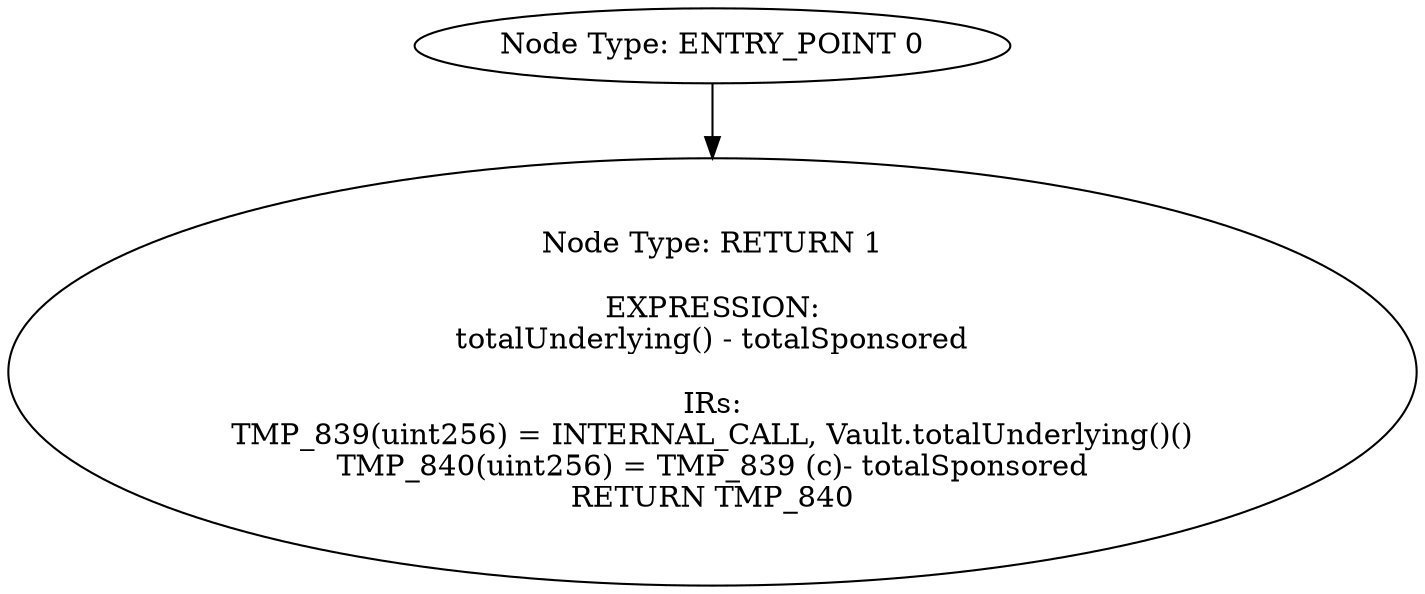digraph{
0[label="Node Type: ENTRY_POINT 0
"];
0->1;
1[label="Node Type: RETURN 1

EXPRESSION:
totalUnderlying() - totalSponsored

IRs:
TMP_839(uint256) = INTERNAL_CALL, Vault.totalUnderlying()()
TMP_840(uint256) = TMP_839 (c)- totalSponsored
RETURN TMP_840"];
}
